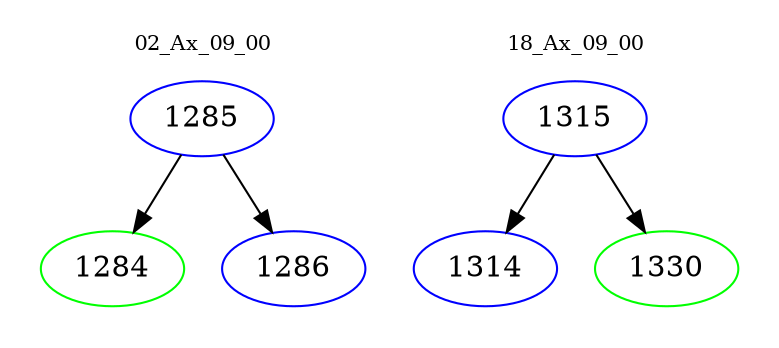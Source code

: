 digraph{
subgraph cluster_0 {
color = white
label = "02_Ax_09_00";
fontsize=10;
T0_1285 [label="1285", color="blue"]
T0_1285 -> T0_1284 [color="black"]
T0_1284 [label="1284", color="green"]
T0_1285 -> T0_1286 [color="black"]
T0_1286 [label="1286", color="blue"]
}
subgraph cluster_1 {
color = white
label = "18_Ax_09_00";
fontsize=10;
T1_1315 [label="1315", color="blue"]
T1_1315 -> T1_1314 [color="black"]
T1_1314 [label="1314", color="blue"]
T1_1315 -> T1_1330 [color="black"]
T1_1330 [label="1330", color="green"]
}
}
